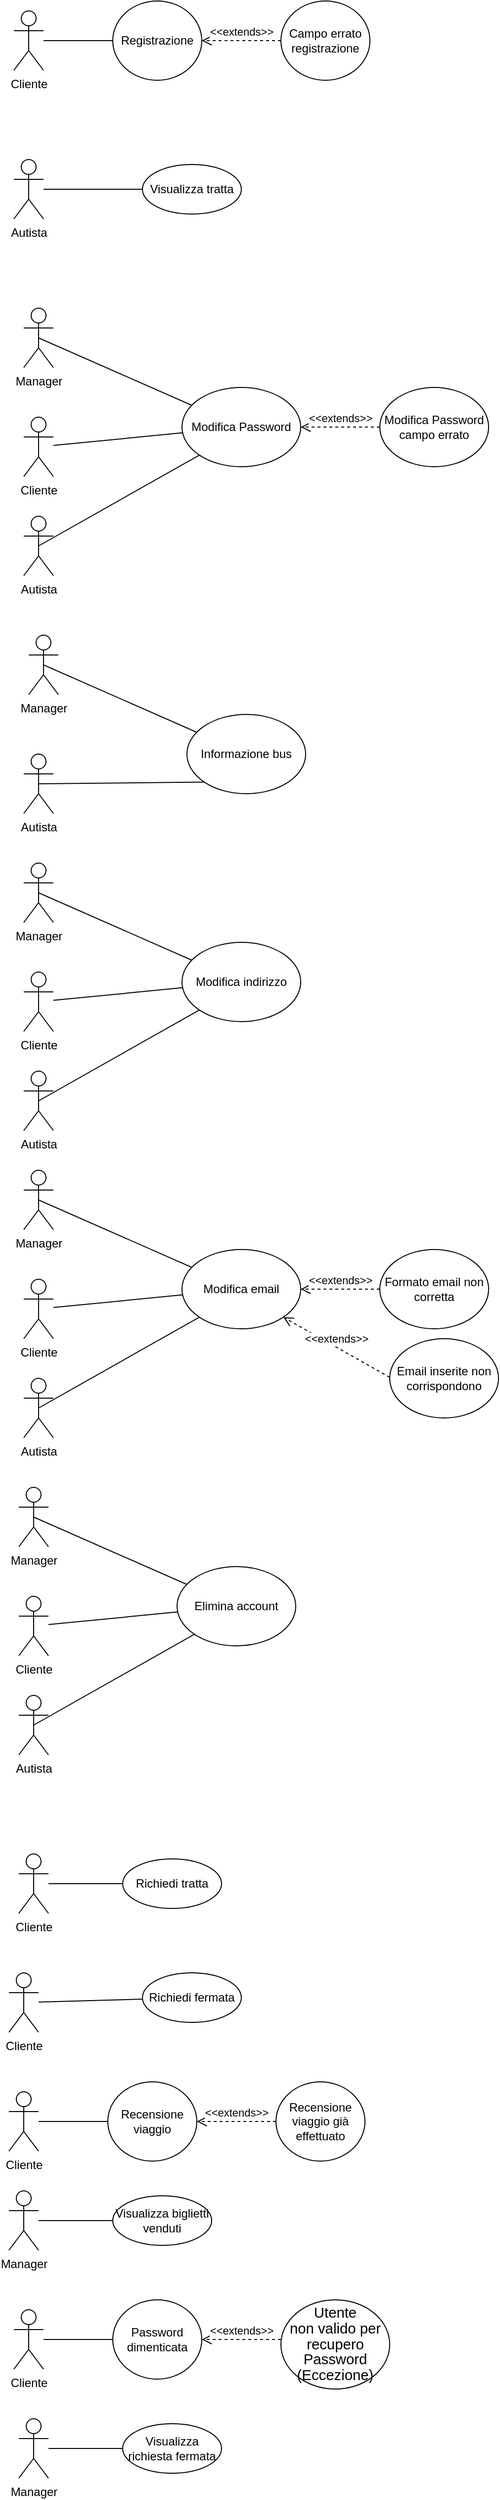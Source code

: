 <mxfile version="12.1.9" type="device" pages="1"><diagram id="GbX4xSZyYI2LmrEJfxI9" name="Page-1"><mxGraphModel dx="1240" dy="689" grid="1" gridSize="10" guides="1" tooltips="1" connect="1" arrows="1" fold="1" page="1" pageScale="1" pageWidth="827" pageHeight="1169" math="0" shadow="0"><root><mxCell id="0"/><mxCell id="1" parent="0"/><mxCell id="0_tDzzUkvHnb70HPdOWJ-1" value="Cliente" style="shape=umlActor;verticalLabelPosition=bottom;labelBackgroundColor=#ffffff;verticalAlign=top;html=1;outlineConnect=0;" vertex="1" parent="1"><mxGeometry x="20" y="20" width="30" height="60" as="geometry"/></mxCell><mxCell id="0_tDzzUkvHnb70HPdOWJ-2" value="" style="endArrow=none;html=1;" edge="1" parent="1" source="0_tDzzUkvHnb70HPdOWJ-1" target="0_tDzzUkvHnb70HPdOWJ-3"><mxGeometry width="50" height="50" relative="1" as="geometry"><mxPoint x="20" y="170" as="sourcePoint"/><mxPoint x="70" y="120" as="targetPoint"/></mxGeometry></mxCell><mxCell id="0_tDzzUkvHnb70HPdOWJ-3" value="Registrazione" style="ellipse;whiteSpace=wrap;html=1;" vertex="1" parent="1"><mxGeometry x="120" y="10" width="90" height="80" as="geometry"/></mxCell><mxCell id="0_tDzzUkvHnb70HPdOWJ-4" value="&amp;lt;&amp;lt;extends&amp;gt;&amp;gt;" style="html=1;verticalAlign=bottom;endArrow=open;dashed=1;endSize=8;" edge="1" parent="1" target="0_tDzzUkvHnb70HPdOWJ-3"><mxGeometry relative="1" as="geometry"><mxPoint x="290" y="50" as="sourcePoint"/><mxPoint x="210" y="50" as="targetPoint"/></mxGeometry></mxCell><mxCell id="0_tDzzUkvHnb70HPdOWJ-5" value="Campo errato registrazione" style="ellipse;whiteSpace=wrap;html=1;" vertex="1" parent="1"><mxGeometry x="290" y="10" width="90" height="80" as="geometry"/></mxCell><mxCell id="0_tDzzUkvHnb70HPdOWJ-7" value="Autista" style="shape=umlActor;verticalLabelPosition=bottom;labelBackgroundColor=#ffffff;verticalAlign=top;html=1;outlineConnect=0;" vertex="1" parent="1"><mxGeometry x="20" y="170" width="30" height="60" as="geometry"/></mxCell><mxCell id="0_tDzzUkvHnb70HPdOWJ-10" value="" style="endArrow=none;html=1;" edge="1" parent="1" source="0_tDzzUkvHnb70HPdOWJ-7" target="0_tDzzUkvHnb70HPdOWJ-11"><mxGeometry width="50" height="50" relative="1" as="geometry"><mxPoint x="20" y="320" as="sourcePoint"/><mxPoint x="70" y="270" as="targetPoint"/></mxGeometry></mxCell><mxCell id="0_tDzzUkvHnb70HPdOWJ-11" value="Visualizza tratta" style="ellipse;whiteSpace=wrap;html=1;" vertex="1" parent="1"><mxGeometry x="150" y="175" width="100" height="50" as="geometry"/></mxCell><mxCell id="0_tDzzUkvHnb70HPdOWJ-13" value="Manager" style="shape=umlActor;verticalLabelPosition=bottom;labelBackgroundColor=#ffffff;verticalAlign=top;html=1;outlineConnect=0;" vertex="1" parent="1"><mxGeometry x="30" y="320" width="30" height="60" as="geometry"/></mxCell><mxCell id="0_tDzzUkvHnb70HPdOWJ-14" value="Autista" style="shape=umlActor;verticalLabelPosition=bottom;labelBackgroundColor=#ffffff;verticalAlign=top;html=1;outlineConnect=0;" vertex="1" parent="1"><mxGeometry x="30" y="530" width="30" height="60" as="geometry"/></mxCell><mxCell id="0_tDzzUkvHnb70HPdOWJ-15" value="Cliente" style="shape=umlActor;verticalLabelPosition=bottom;labelBackgroundColor=#ffffff;verticalAlign=top;html=1;outlineConnect=0;" vertex="1" parent="1"><mxGeometry x="30" y="430" width="30" height="60" as="geometry"/></mxCell><mxCell id="0_tDzzUkvHnb70HPdOWJ-17" value="" style="endArrow=none;html=1;exitX=0.5;exitY=0.5;exitDx=0;exitDy=0;exitPerimeter=0;" edge="1" parent="1" source="0_tDzzUkvHnb70HPdOWJ-13" target="0_tDzzUkvHnb70HPdOWJ-20"><mxGeometry width="50" height="50" relative="1" as="geometry"><mxPoint x="80" y="370" as="sourcePoint"/><mxPoint x="110" y="350" as="targetPoint"/></mxGeometry></mxCell><mxCell id="0_tDzzUkvHnb70HPdOWJ-18" value="" style="endArrow=none;html=1;" edge="1" parent="1" source="0_tDzzUkvHnb70HPdOWJ-15" target="0_tDzzUkvHnb70HPdOWJ-20"><mxGeometry width="50" height="50" relative="1" as="geometry"><mxPoint x="95" y="480" as="sourcePoint"/><mxPoint x="140" y="450" as="targetPoint"/></mxGeometry></mxCell><mxCell id="0_tDzzUkvHnb70HPdOWJ-19" value="" style="endArrow=none;html=1;exitX=0.5;exitY=0.5;exitDx=0;exitDy=0;exitPerimeter=0;entryX=0;entryY=1;entryDx=0;entryDy=0;" edge="1" parent="1" source="0_tDzzUkvHnb70HPdOWJ-14" target="0_tDzzUkvHnb70HPdOWJ-20"><mxGeometry width="50" height="50" relative="1" as="geometry"><mxPoint x="90" y="580" as="sourcePoint"/><mxPoint x="140" y="530" as="targetPoint"/></mxGeometry></mxCell><mxCell id="0_tDzzUkvHnb70HPdOWJ-20" value="Modifica Password" style="ellipse;whiteSpace=wrap;html=1;" vertex="1" parent="1"><mxGeometry x="190" y="400" width="120" height="80" as="geometry"/></mxCell><mxCell id="0_tDzzUkvHnb70HPdOWJ-21" value="&amp;lt;&amp;lt;extends&amp;gt;&amp;gt;" style="html=1;verticalAlign=bottom;endArrow=open;dashed=1;endSize=8;exitX=0;exitY=0.5;exitDx=0;exitDy=0;" edge="1" parent="1" source="0_tDzzUkvHnb70HPdOWJ-22" target="0_tDzzUkvHnb70HPdOWJ-20"><mxGeometry relative="1" as="geometry"><mxPoint x="390" y="439.5" as="sourcePoint"/><mxPoint x="310" y="439.5" as="targetPoint"/></mxGeometry></mxCell><mxCell id="0_tDzzUkvHnb70HPdOWJ-22" value="Modifica Password campo errato" style="ellipse;whiteSpace=wrap;html=1;" vertex="1" parent="1"><mxGeometry x="390" y="400" width="110" height="80" as="geometry"/></mxCell><mxCell id="0_tDzzUkvHnb70HPdOWJ-23" value="Manager" style="shape=umlActor;verticalLabelPosition=bottom;labelBackgroundColor=#ffffff;verticalAlign=top;html=1;outlineConnect=0;" vertex="1" parent="1"><mxGeometry x="35" y="650" width="30" height="60" as="geometry"/></mxCell><mxCell id="0_tDzzUkvHnb70HPdOWJ-24" value="Autista" style="shape=umlActor;verticalLabelPosition=bottom;labelBackgroundColor=#ffffff;verticalAlign=top;html=1;outlineConnect=0;" vertex="1" parent="1"><mxGeometry x="30" y="770" width="30" height="60" as="geometry"/></mxCell><mxCell id="0_tDzzUkvHnb70HPdOWJ-25" value="" style="endArrow=none;html=1;exitX=0.5;exitY=0.5;exitDx=0;exitDy=0;exitPerimeter=0;" edge="1" parent="1" source="0_tDzzUkvHnb70HPdOWJ-23" target="0_tDzzUkvHnb70HPdOWJ-27"><mxGeometry width="50" height="50" relative="1" as="geometry"><mxPoint x="85" y="700" as="sourcePoint"/><mxPoint x="115" y="680" as="targetPoint"/></mxGeometry></mxCell><mxCell id="0_tDzzUkvHnb70HPdOWJ-26" value="" style="endArrow=none;html=1;exitX=0.5;exitY=0.5;exitDx=0;exitDy=0;exitPerimeter=0;entryX=0;entryY=1;entryDx=0;entryDy=0;" edge="1" parent="1" source="0_tDzzUkvHnb70HPdOWJ-24" target="0_tDzzUkvHnb70HPdOWJ-27"><mxGeometry width="50" height="50" relative="1" as="geometry"><mxPoint x="95" y="910" as="sourcePoint"/><mxPoint x="145" y="860" as="targetPoint"/></mxGeometry></mxCell><mxCell id="0_tDzzUkvHnb70HPdOWJ-27" value="Informazione bus" style="ellipse;whiteSpace=wrap;html=1;" vertex="1" parent="1"><mxGeometry x="195" y="730" width="120" height="80" as="geometry"/></mxCell><mxCell id="0_tDzzUkvHnb70HPdOWJ-28" value="Manager" style="shape=umlActor;verticalLabelPosition=bottom;labelBackgroundColor=#ffffff;verticalAlign=top;html=1;outlineConnect=0;" vertex="1" parent="1"><mxGeometry x="30" y="880" width="30" height="60" as="geometry"/></mxCell><mxCell id="0_tDzzUkvHnb70HPdOWJ-29" value="Autista" style="shape=umlActor;verticalLabelPosition=bottom;labelBackgroundColor=#ffffff;verticalAlign=top;html=1;outlineConnect=0;" vertex="1" parent="1"><mxGeometry x="30" y="1090" width="30" height="60" as="geometry"/></mxCell><mxCell id="0_tDzzUkvHnb70HPdOWJ-30" value="Cliente" style="shape=umlActor;verticalLabelPosition=bottom;labelBackgroundColor=#ffffff;verticalAlign=top;html=1;outlineConnect=0;" vertex="1" parent="1"><mxGeometry x="30" y="990" width="30" height="60" as="geometry"/></mxCell><mxCell id="0_tDzzUkvHnb70HPdOWJ-31" value="" style="endArrow=none;html=1;exitX=0.5;exitY=0.5;exitDx=0;exitDy=0;exitPerimeter=0;" edge="1" parent="1" source="0_tDzzUkvHnb70HPdOWJ-28" target="0_tDzzUkvHnb70HPdOWJ-34"><mxGeometry width="50" height="50" relative="1" as="geometry"><mxPoint x="80" y="930" as="sourcePoint"/><mxPoint x="110" y="910" as="targetPoint"/></mxGeometry></mxCell><mxCell id="0_tDzzUkvHnb70HPdOWJ-32" value="" style="endArrow=none;html=1;" edge="1" parent="1" source="0_tDzzUkvHnb70HPdOWJ-30" target="0_tDzzUkvHnb70HPdOWJ-34"><mxGeometry width="50" height="50" relative="1" as="geometry"><mxPoint x="95" y="1040" as="sourcePoint"/><mxPoint x="140" y="1010" as="targetPoint"/></mxGeometry></mxCell><mxCell id="0_tDzzUkvHnb70HPdOWJ-33" value="" style="endArrow=none;html=1;exitX=0.5;exitY=0.5;exitDx=0;exitDy=0;exitPerimeter=0;entryX=0;entryY=1;entryDx=0;entryDy=0;" edge="1" parent="1" source="0_tDzzUkvHnb70HPdOWJ-29" target="0_tDzzUkvHnb70HPdOWJ-34"><mxGeometry width="50" height="50" relative="1" as="geometry"><mxPoint x="90" y="1140" as="sourcePoint"/><mxPoint x="140" y="1090" as="targetPoint"/></mxGeometry></mxCell><mxCell id="0_tDzzUkvHnb70HPdOWJ-34" value="Modifica indirizzo&lt;span style=&quot;font-family: &amp;#34;helvetica&amp;#34; , &amp;#34;arial&amp;#34; , sans-serif ; font-size: 0px ; white-space: nowrap&quot;&gt;%3CmxGraphModel%3E%3Croot%3E%3CmxCell%20id%3D%220%22%2F%3E%3CmxCell%20id%3D%221%22%20parent%3D%220%22%2F%3E%3CmxCell%20id%3D%222%22%20value%3D%22Manager%22%20style%3D%22shape%3DumlActor%3BverticalLabelPosition%3Dbottom%3BlabelBackgroundColor%3D%23ffffff%3BverticalAlign%3Dtop%3Bhtml%3D1%3BoutlineConnect%3D0%3B%22%20vertex%3D%221%22%20parent%3D%221%22%3E%3CmxGeometry%20x%3D%2230%22%20y%3D%22320%22%20width%3D%2230%22%20height%3D%2260%22%20as%3D%22geometry%22%2F%3E%3C%2FmxCell%3E%3CmxCell%20id%3D%223%22%20value%3D%22Autista%22%20style%3D%22shape%3DumlActor%3BverticalLabelPosition%3Dbottom%3BlabelBackgroundColor%3D%23ffffff%3BverticalAlign%3Dtop%3Bhtml%3D1%3BoutlineConnect%3D0%3B%22%20vertex%3D%221%22%20parent%3D%221%22%3E%3CmxGeometry%20x%3D%2230%22%20y%3D%22530%22%20width%3D%2230%22%20height%3D%2260%22%20as%3D%22geometry%22%2F%3E%3C%2FmxCell%3E%3CmxCell%20id%3D%224%22%20value%3D%22Cliente%22%20style%3D%22shape%3DumlActor%3BverticalLabelPosition%3Dbottom%3BlabelBackgroundColor%3D%23ffffff%3BverticalAlign%3Dtop%3Bhtml%3D1%3BoutlineConnect%3D0%3B%22%20vertex%3D%221%22%20parent%3D%221%22%3E%3CmxGeometry%20x%3D%2230%22%20y%3D%22430%22%20width%3D%2230%22%20height%3D%2260%22%20as%3D%22geometry%22%2F%3E%3C%2FmxCell%3E%3CmxCell%20id%3D%225%22%20value%3D%22%22%20style%3D%22endArrow%3Dnone%3Bhtml%3D1%3BexitX%3D0.5%3BexitY%3D0.5%3BexitDx%3D0%3BexitDy%3D0%3BexitPerimeter%3D0%3B%22%20edge%3D%221%22%20source%3D%222%22%20target%3D%228%22%20parent%3D%221%22%3E%3CmxGeometry%20width%3D%2250%22%20height%3D%2250%22%20relative%3D%221%22%20as%3D%22geometry%22%3E%3CmxPoint%20x%3D%2280%22%20y%3D%22370%22%20as%3D%22sourcePoint%22%2F%3E%3CmxPoint%20x%3D%22110%22%20y%3D%22350%22%20as%3D%22targetPoint%22%2F%3E%3C%2FmxGeometry%3E%3C%2FmxCell%3E%3CmxCell%20id%3D%226%22%20value%3D%22%22%20style%3D%22endArrow%3Dnone%3Bhtml%3D1%3B%22%20edge%3D%221%22%20source%3D%224%22%20target%3D%228%22%20parent%3D%221%22%3E%3CmxGeometry%20width%3D%2250%22%20height%3D%2250%22%20relative%3D%221%22%20as%3D%22geometry%22%3E%3CmxPoint%20x%3D%2295%22%20y%3D%22480%22%20as%3D%22sourcePoint%22%2F%3E%3CmxPoint%20x%3D%22140%22%20y%3D%22450%22%20as%3D%22targetPoint%22%2F%3E%3C%2FmxGeometry%3E%3C%2FmxCell%3E%3CmxCell%20id%3D%227%22%20value%3D%22%22%20style%3D%22endArrow%3Dnone%3Bhtml%3D1%3BexitX%3D0.5%3BexitY%3D0.5%3BexitDx%3D0%3BexitDy%3D0%3BexitPerimeter%3D0%3BentryX%3D0%3BentryY%3D1%3BentryDx%3D0%3BentryDy%3D0%3B%22%20edge%3D%221%22%20source%3D%223%22%20target%3D%228%22%20parent%3D%221%22%3E%3CmxGeometry%20width%3D%2250%22%20height%3D%2250%22%20relative%3D%221%22%20as%3D%22geometry%22%3E%3CmxPoint%20x%3D%2290%22%20y%3D%22580%22%20as%3D%22sourcePoint%22%2F%3E%3CmxPoint%20x%3D%22140%22%20y%3D%22530%22%20as%3D%22targetPoint%22%2F%3E%3C%2FmxGeometry%3E%3C%2FmxCell%3E%3CmxCell%20id%3D%228%22%20value%3D%22Modifica%20Password%22%20style%3D%22ellipse%3BwhiteSpace%3Dwrap%3Bhtml%3D1%3B%22%20vertex%3D%221%22%20parent%3D%221%22%3E%3CmxGeometry%20x%3D%22190%22%20y%3D%22400%22%20width%3D%22120%22%20height%3D%2280%22%20as%3D%22geometry%22%2F%3E%3C%2FmxCell%3E%3CmxCell%20id%3D%229%22%20value%3D%22Informazione%20bus%22%20style%3D%22ellipse%3BwhiteSpace%3Dwrap%3Bhtml%3D1%3B%22%20vertex%3D%221%22%20parent%3D%221%22%3E%3CmxGeometry%20x%3D%22195%22%20y%3D%22730%22%20width%3D%22120%22%20height%3D%2280%22%20as%3D%22geometry%22%2F%3E%3C%2FmxCell%3E%3C%2Froot%3E%3C%2FmxGraphModel%3E&lt;/span&gt;" style="ellipse;whiteSpace=wrap;html=1;" vertex="1" parent="1"><mxGeometry x="190" y="960" width="120" height="80" as="geometry"/></mxCell><mxCell id="0_tDzzUkvHnb70HPdOWJ-44" value="Manager" style="shape=umlActor;verticalLabelPosition=bottom;labelBackgroundColor=#ffffff;verticalAlign=top;html=1;outlineConnect=0;" vertex="1" parent="1"><mxGeometry x="30" y="1190" width="30" height="60" as="geometry"/></mxCell><mxCell id="0_tDzzUkvHnb70HPdOWJ-45" value="Autista" style="shape=umlActor;verticalLabelPosition=bottom;labelBackgroundColor=#ffffff;verticalAlign=top;html=1;outlineConnect=0;" vertex="1" parent="1"><mxGeometry x="30" y="1400" width="30" height="60" as="geometry"/></mxCell><mxCell id="0_tDzzUkvHnb70HPdOWJ-46" value="Cliente" style="shape=umlActor;verticalLabelPosition=bottom;labelBackgroundColor=#ffffff;verticalAlign=top;html=1;outlineConnect=0;" vertex="1" parent="1"><mxGeometry x="30" y="1300" width="30" height="60" as="geometry"/></mxCell><mxCell id="0_tDzzUkvHnb70HPdOWJ-47" value="" style="endArrow=none;html=1;exitX=0.5;exitY=0.5;exitDx=0;exitDy=0;exitPerimeter=0;" edge="1" parent="1" source="0_tDzzUkvHnb70HPdOWJ-44" target="0_tDzzUkvHnb70HPdOWJ-50"><mxGeometry width="50" height="50" relative="1" as="geometry"><mxPoint x="80" y="1240" as="sourcePoint"/><mxPoint x="110" y="1220" as="targetPoint"/></mxGeometry></mxCell><mxCell id="0_tDzzUkvHnb70HPdOWJ-48" value="" style="endArrow=none;html=1;" edge="1" parent="1" source="0_tDzzUkvHnb70HPdOWJ-46" target="0_tDzzUkvHnb70HPdOWJ-50"><mxGeometry width="50" height="50" relative="1" as="geometry"><mxPoint x="95" y="1350" as="sourcePoint"/><mxPoint x="140" y="1320" as="targetPoint"/></mxGeometry></mxCell><mxCell id="0_tDzzUkvHnb70HPdOWJ-49" value="" style="endArrow=none;html=1;exitX=0.5;exitY=0.5;exitDx=0;exitDy=0;exitPerimeter=0;entryX=0;entryY=1;entryDx=0;entryDy=0;" edge="1" parent="1" source="0_tDzzUkvHnb70HPdOWJ-45" target="0_tDzzUkvHnb70HPdOWJ-50"><mxGeometry width="50" height="50" relative="1" as="geometry"><mxPoint x="90" y="1450" as="sourcePoint"/><mxPoint x="140" y="1400" as="targetPoint"/></mxGeometry></mxCell><mxCell id="0_tDzzUkvHnb70HPdOWJ-50" value="Modifica email" style="ellipse;whiteSpace=wrap;html=1;" vertex="1" parent="1"><mxGeometry x="190" y="1270" width="120" height="80" as="geometry"/></mxCell><mxCell id="0_tDzzUkvHnb70HPdOWJ-51" value="&amp;lt;&amp;lt;extends&amp;gt;&amp;gt;" style="html=1;verticalAlign=bottom;endArrow=open;dashed=1;endSize=8;exitX=0;exitY=0.5;exitDx=0;exitDy=0;" edge="1" parent="1" source="0_tDzzUkvHnb70HPdOWJ-52" target="0_tDzzUkvHnb70HPdOWJ-50"><mxGeometry relative="1" as="geometry"><mxPoint x="390" y="1309.5" as="sourcePoint"/><mxPoint x="310" y="1309.5" as="targetPoint"/></mxGeometry></mxCell><mxCell id="0_tDzzUkvHnb70HPdOWJ-52" value="Formato email non corretta" style="ellipse;whiteSpace=wrap;html=1;" vertex="1" parent="1"><mxGeometry x="390" y="1270" width="110" height="80" as="geometry"/></mxCell><mxCell id="0_tDzzUkvHnb70HPdOWJ-53" value="Email inserite non corrispondono" style="ellipse;whiteSpace=wrap;html=1;" vertex="1" parent="1"><mxGeometry x="400" y="1360" width="110" height="80" as="geometry"/></mxCell><mxCell id="0_tDzzUkvHnb70HPdOWJ-54" value="&amp;lt;&amp;lt;extends&amp;gt;&amp;gt;" style="html=1;verticalAlign=bottom;endArrow=open;dashed=1;endSize=8;exitX=0;exitY=0.5;exitDx=0;exitDy=0;entryX=1;entryY=1;entryDx=0;entryDy=0;" edge="1" parent="1" target="0_tDzzUkvHnb70HPdOWJ-50"><mxGeometry relative="1" as="geometry"><mxPoint x="400" y="1399" as="sourcePoint"/><mxPoint x="320" y="1399" as="targetPoint"/></mxGeometry></mxCell><mxCell id="0_tDzzUkvHnb70HPdOWJ-55" value="Manager" style="shape=umlActor;verticalLabelPosition=bottom;labelBackgroundColor=#ffffff;verticalAlign=top;html=1;outlineConnect=0;" vertex="1" parent="1"><mxGeometry x="25" y="1510" width="30" height="60" as="geometry"/></mxCell><mxCell id="0_tDzzUkvHnb70HPdOWJ-56" value="Autista" style="shape=umlActor;verticalLabelPosition=bottom;labelBackgroundColor=#ffffff;verticalAlign=top;html=1;outlineConnect=0;" vertex="1" parent="1"><mxGeometry x="25" y="1720" width="30" height="60" as="geometry"/></mxCell><mxCell id="0_tDzzUkvHnb70HPdOWJ-57" value="Cliente" style="shape=umlActor;verticalLabelPosition=bottom;labelBackgroundColor=#ffffff;verticalAlign=top;html=1;outlineConnect=0;" vertex="1" parent="1"><mxGeometry x="25" y="1620" width="30" height="60" as="geometry"/></mxCell><mxCell id="0_tDzzUkvHnb70HPdOWJ-58" value="" style="endArrow=none;html=1;exitX=0.5;exitY=0.5;exitDx=0;exitDy=0;exitPerimeter=0;" edge="1" parent="1" source="0_tDzzUkvHnb70HPdOWJ-55" target="0_tDzzUkvHnb70HPdOWJ-61"><mxGeometry width="50" height="50" relative="1" as="geometry"><mxPoint x="75" y="1560" as="sourcePoint"/><mxPoint x="105" y="1540" as="targetPoint"/></mxGeometry></mxCell><mxCell id="0_tDzzUkvHnb70HPdOWJ-59" value="" style="endArrow=none;html=1;" edge="1" parent="1" source="0_tDzzUkvHnb70HPdOWJ-57" target="0_tDzzUkvHnb70HPdOWJ-61"><mxGeometry width="50" height="50" relative="1" as="geometry"><mxPoint x="90" y="1670" as="sourcePoint"/><mxPoint x="135" y="1640" as="targetPoint"/></mxGeometry></mxCell><mxCell id="0_tDzzUkvHnb70HPdOWJ-60" value="" style="endArrow=none;html=1;exitX=0.5;exitY=0.5;exitDx=0;exitDy=0;exitPerimeter=0;entryX=0;entryY=1;entryDx=0;entryDy=0;" edge="1" parent="1" source="0_tDzzUkvHnb70HPdOWJ-56" target="0_tDzzUkvHnb70HPdOWJ-61"><mxGeometry width="50" height="50" relative="1" as="geometry"><mxPoint x="85" y="1770" as="sourcePoint"/><mxPoint x="135" y="1720" as="targetPoint"/></mxGeometry></mxCell><mxCell id="0_tDzzUkvHnb70HPdOWJ-61" value="Elimina account" style="ellipse;whiteSpace=wrap;html=1;" vertex="1" parent="1"><mxGeometry x="185" y="1590" width="120" height="80" as="geometry"/></mxCell><mxCell id="0_tDzzUkvHnb70HPdOWJ-62" value="Cliente" style="shape=umlActor;verticalLabelPosition=bottom;labelBackgroundColor=#ffffff;verticalAlign=top;html=1;outlineConnect=0;" vertex="1" parent="1"><mxGeometry x="15" y="2000" width="30" height="60" as="geometry"/></mxCell><mxCell id="0_tDzzUkvHnb70HPdOWJ-63" value="" style="endArrow=none;html=1;" edge="1" parent="1" source="0_tDzzUkvHnb70HPdOWJ-62" target="0_tDzzUkvHnb70HPdOWJ-64"><mxGeometry width="50" height="50" relative="1" as="geometry"><mxPoint x="-75" y="2080" as="sourcePoint"/><mxPoint x="-25" y="2030" as="targetPoint"/></mxGeometry></mxCell><mxCell id="0_tDzzUkvHnb70HPdOWJ-64" value="Richiedi fermata" style="ellipse;whiteSpace=wrap;html=1;" vertex="1" parent="1"><mxGeometry x="150" y="2000" width="100" height="50" as="geometry"/></mxCell><mxCell id="0_tDzzUkvHnb70HPdOWJ-65" value="Cliente" style="shape=umlActor;verticalLabelPosition=bottom;labelBackgroundColor=#ffffff;verticalAlign=top;html=1;outlineConnect=0;" vertex="1" parent="1"><mxGeometry x="25" y="1880" width="30" height="60" as="geometry"/></mxCell><mxCell id="0_tDzzUkvHnb70HPdOWJ-66" value="" style="endArrow=none;html=1;" edge="1" parent="1" source="0_tDzzUkvHnb70HPdOWJ-65" target="0_tDzzUkvHnb70HPdOWJ-67"><mxGeometry width="50" height="50" relative="1" as="geometry"><mxPoint y="2030" as="sourcePoint"/><mxPoint x="50" y="1980" as="targetPoint"/></mxGeometry></mxCell><mxCell id="0_tDzzUkvHnb70HPdOWJ-67" value="Richiedi tratta" style="ellipse;whiteSpace=wrap;html=1;" vertex="1" parent="1"><mxGeometry x="130" y="1885" width="100" height="50" as="geometry"/></mxCell><mxCell id="0_tDzzUkvHnb70HPdOWJ-70" value="Cliente" style="shape=umlActor;verticalLabelPosition=bottom;labelBackgroundColor=#ffffff;verticalAlign=top;html=1;outlineConnect=0;" vertex="1" parent="1"><mxGeometry x="15" y="2120" width="30" height="60" as="geometry"/></mxCell><mxCell id="0_tDzzUkvHnb70HPdOWJ-71" value="" style="endArrow=none;html=1;" edge="1" parent="1" source="0_tDzzUkvHnb70HPdOWJ-70" target="0_tDzzUkvHnb70HPdOWJ-72"><mxGeometry width="50" height="50" relative="1" as="geometry"><mxPoint x="15" y="2270" as="sourcePoint"/><mxPoint x="65" y="2220" as="targetPoint"/></mxGeometry></mxCell><mxCell id="0_tDzzUkvHnb70HPdOWJ-72" value="Recensione viaggio" style="ellipse;whiteSpace=wrap;html=1;" vertex="1" parent="1"><mxGeometry x="115" y="2110" width="90" height="80" as="geometry"/></mxCell><mxCell id="0_tDzzUkvHnb70HPdOWJ-73" value="&amp;lt;&amp;lt;extends&amp;gt;&amp;gt;" style="html=1;verticalAlign=bottom;endArrow=open;dashed=1;endSize=8;" edge="1" parent="1" target="0_tDzzUkvHnb70HPdOWJ-72"><mxGeometry relative="1" as="geometry"><mxPoint x="285" y="2150" as="sourcePoint"/><mxPoint x="205" y="2150" as="targetPoint"/></mxGeometry></mxCell><mxCell id="0_tDzzUkvHnb70HPdOWJ-74" value="Recensione viaggio già effettuato" style="ellipse;whiteSpace=wrap;html=1;" vertex="1" parent="1"><mxGeometry x="285" y="2110" width="90" height="80" as="geometry"/></mxCell><mxCell id="0_tDzzUkvHnb70HPdOWJ-75" value="Manager" style="shape=umlActor;verticalLabelPosition=bottom;labelBackgroundColor=#ffffff;verticalAlign=top;html=1;outlineConnect=0;" vertex="1" parent="1"><mxGeometry x="15" y="2220" width="30" height="60" as="geometry"/></mxCell><mxCell id="0_tDzzUkvHnb70HPdOWJ-76" value="" style="endArrow=none;html=1;" edge="1" parent="1" source="0_tDzzUkvHnb70HPdOWJ-75" target="0_tDzzUkvHnb70HPdOWJ-77"><mxGeometry width="50" height="50" relative="1" as="geometry"><mxPoint x="-10" y="2370" as="sourcePoint"/><mxPoint x="40" y="2320" as="targetPoint"/></mxGeometry></mxCell><mxCell id="0_tDzzUkvHnb70HPdOWJ-77" value="Visualizza biglietti venduti" style="ellipse;whiteSpace=wrap;html=1;" vertex="1" parent="1"><mxGeometry x="120" y="2225" width="100" height="50" as="geometry"/></mxCell><mxCell id="0_tDzzUkvHnb70HPdOWJ-84" value="Cliente" style="shape=umlActor;verticalLabelPosition=bottom;labelBackgroundColor=#ffffff;verticalAlign=top;html=1;outlineConnect=0;" vertex="1" parent="1"><mxGeometry x="20" y="2340" width="30" height="60" as="geometry"/></mxCell><mxCell id="0_tDzzUkvHnb70HPdOWJ-85" value="" style="endArrow=none;html=1;" edge="1" parent="1" source="0_tDzzUkvHnb70HPdOWJ-84" target="0_tDzzUkvHnb70HPdOWJ-86"><mxGeometry width="50" height="50" relative="1" as="geometry"><mxPoint x="20" y="2490" as="sourcePoint"/><mxPoint x="70" y="2440" as="targetPoint"/></mxGeometry></mxCell><mxCell id="0_tDzzUkvHnb70HPdOWJ-86" value="Password dimenticata" style="ellipse;whiteSpace=wrap;html=1;" vertex="1" parent="1"><mxGeometry x="120" y="2330" width="90" height="80" as="geometry"/></mxCell><mxCell id="0_tDzzUkvHnb70HPdOWJ-87" value="&amp;lt;&amp;lt;extends&amp;gt;&amp;gt;" style="html=1;verticalAlign=bottom;endArrow=open;dashed=1;endSize=8;" edge="1" parent="1" target="0_tDzzUkvHnb70HPdOWJ-86"><mxGeometry relative="1" as="geometry"><mxPoint x="290" y="2370" as="sourcePoint"/><mxPoint x="210" y="2370" as="targetPoint"/></mxGeometry></mxCell><mxCell id="0_tDzzUkvHnb70HPdOWJ-88" value="&lt;span style=&quot;font-size: 11.0pt ; line-height: 107% ; font-family: &amp;#34;calibri&amp;#34; , sans-serif&quot;&gt;Utente&lt;br/&gt;non valido per recupero Password (Eccezione)&lt;/span&gt;" style="ellipse;whiteSpace=wrap;html=1;" vertex="1" parent="1"><mxGeometry x="290" y="2330" width="110" height="90" as="geometry"/></mxCell><mxCell id="0_tDzzUkvHnb70HPdOWJ-90" value="Manager" style="shape=umlActor;verticalLabelPosition=bottom;labelBackgroundColor=#ffffff;verticalAlign=top;html=1;outlineConnect=0;" vertex="1" parent="1"><mxGeometry x="25" y="2450" width="30" height="60" as="geometry"/></mxCell><mxCell id="0_tDzzUkvHnb70HPdOWJ-91" value="" style="endArrow=none;html=1;" edge="1" parent="1" source="0_tDzzUkvHnb70HPdOWJ-90" target="0_tDzzUkvHnb70HPdOWJ-92"><mxGeometry width="50" height="50" relative="1" as="geometry"><mxPoint y="2600" as="sourcePoint"/><mxPoint x="50" y="2550" as="targetPoint"/></mxGeometry></mxCell><mxCell id="0_tDzzUkvHnb70HPdOWJ-92" value="Visualizza richiesta fermata" style="ellipse;whiteSpace=wrap;html=1;" vertex="1" parent="1"><mxGeometry x="130" y="2455" width="100" height="50" as="geometry"/></mxCell></root></mxGraphModel></diagram></mxfile>